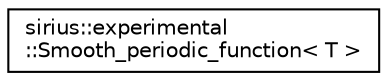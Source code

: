 digraph "Graphical Class Hierarchy"
{
 // INTERACTIVE_SVG=YES
  edge [fontname="Helvetica",fontsize="10",labelfontname="Helvetica",labelfontsize="10"];
  node [fontname="Helvetica",fontsize="10",shape=record];
  rankdir="LR";
  Node1 [label="sirius::experimental\l::Smooth_periodic_function\< T \>",height=0.2,width=0.4,color="black", fillcolor="white", style="filled",URL="$classsirius_1_1experimental_1_1_smooth__periodic__function.html",tooltip="Representation of a smooth (Fourier-transformable) periodic function. "];
}

